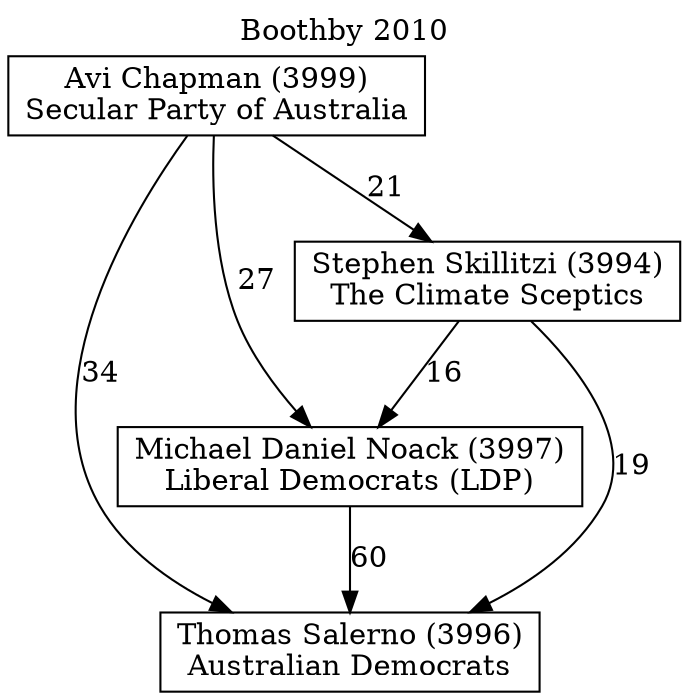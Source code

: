 // House preference flow
digraph "Thomas Salerno (3996)_Boothby_2010" {
	graph [label="Boothby 2010" labelloc=t mclimit=10]
	node [shape=box]
	"Thomas Salerno (3996)" [label="Thomas Salerno (3996)
Australian Democrats"]
	"Michael Daniel Noack (3997)" [label="Michael Daniel Noack (3997)
Liberal Democrats (LDP)"]
	"Stephen Skillitzi (3994)" [label="Stephen Skillitzi (3994)
The Climate Sceptics"]
	"Avi Chapman (3999)" [label="Avi Chapman (3999)
Secular Party of Australia"]
	"Michael Daniel Noack (3997)" -> "Thomas Salerno (3996)" [label=60]
	"Stephen Skillitzi (3994)" -> "Michael Daniel Noack (3997)" [label=16]
	"Avi Chapman (3999)" -> "Stephen Skillitzi (3994)" [label=21]
	"Stephen Skillitzi (3994)" -> "Thomas Salerno (3996)" [label=19]
	"Avi Chapman (3999)" -> "Thomas Salerno (3996)" [label=34]
	"Avi Chapman (3999)" -> "Michael Daniel Noack (3997)" [label=27]
}
